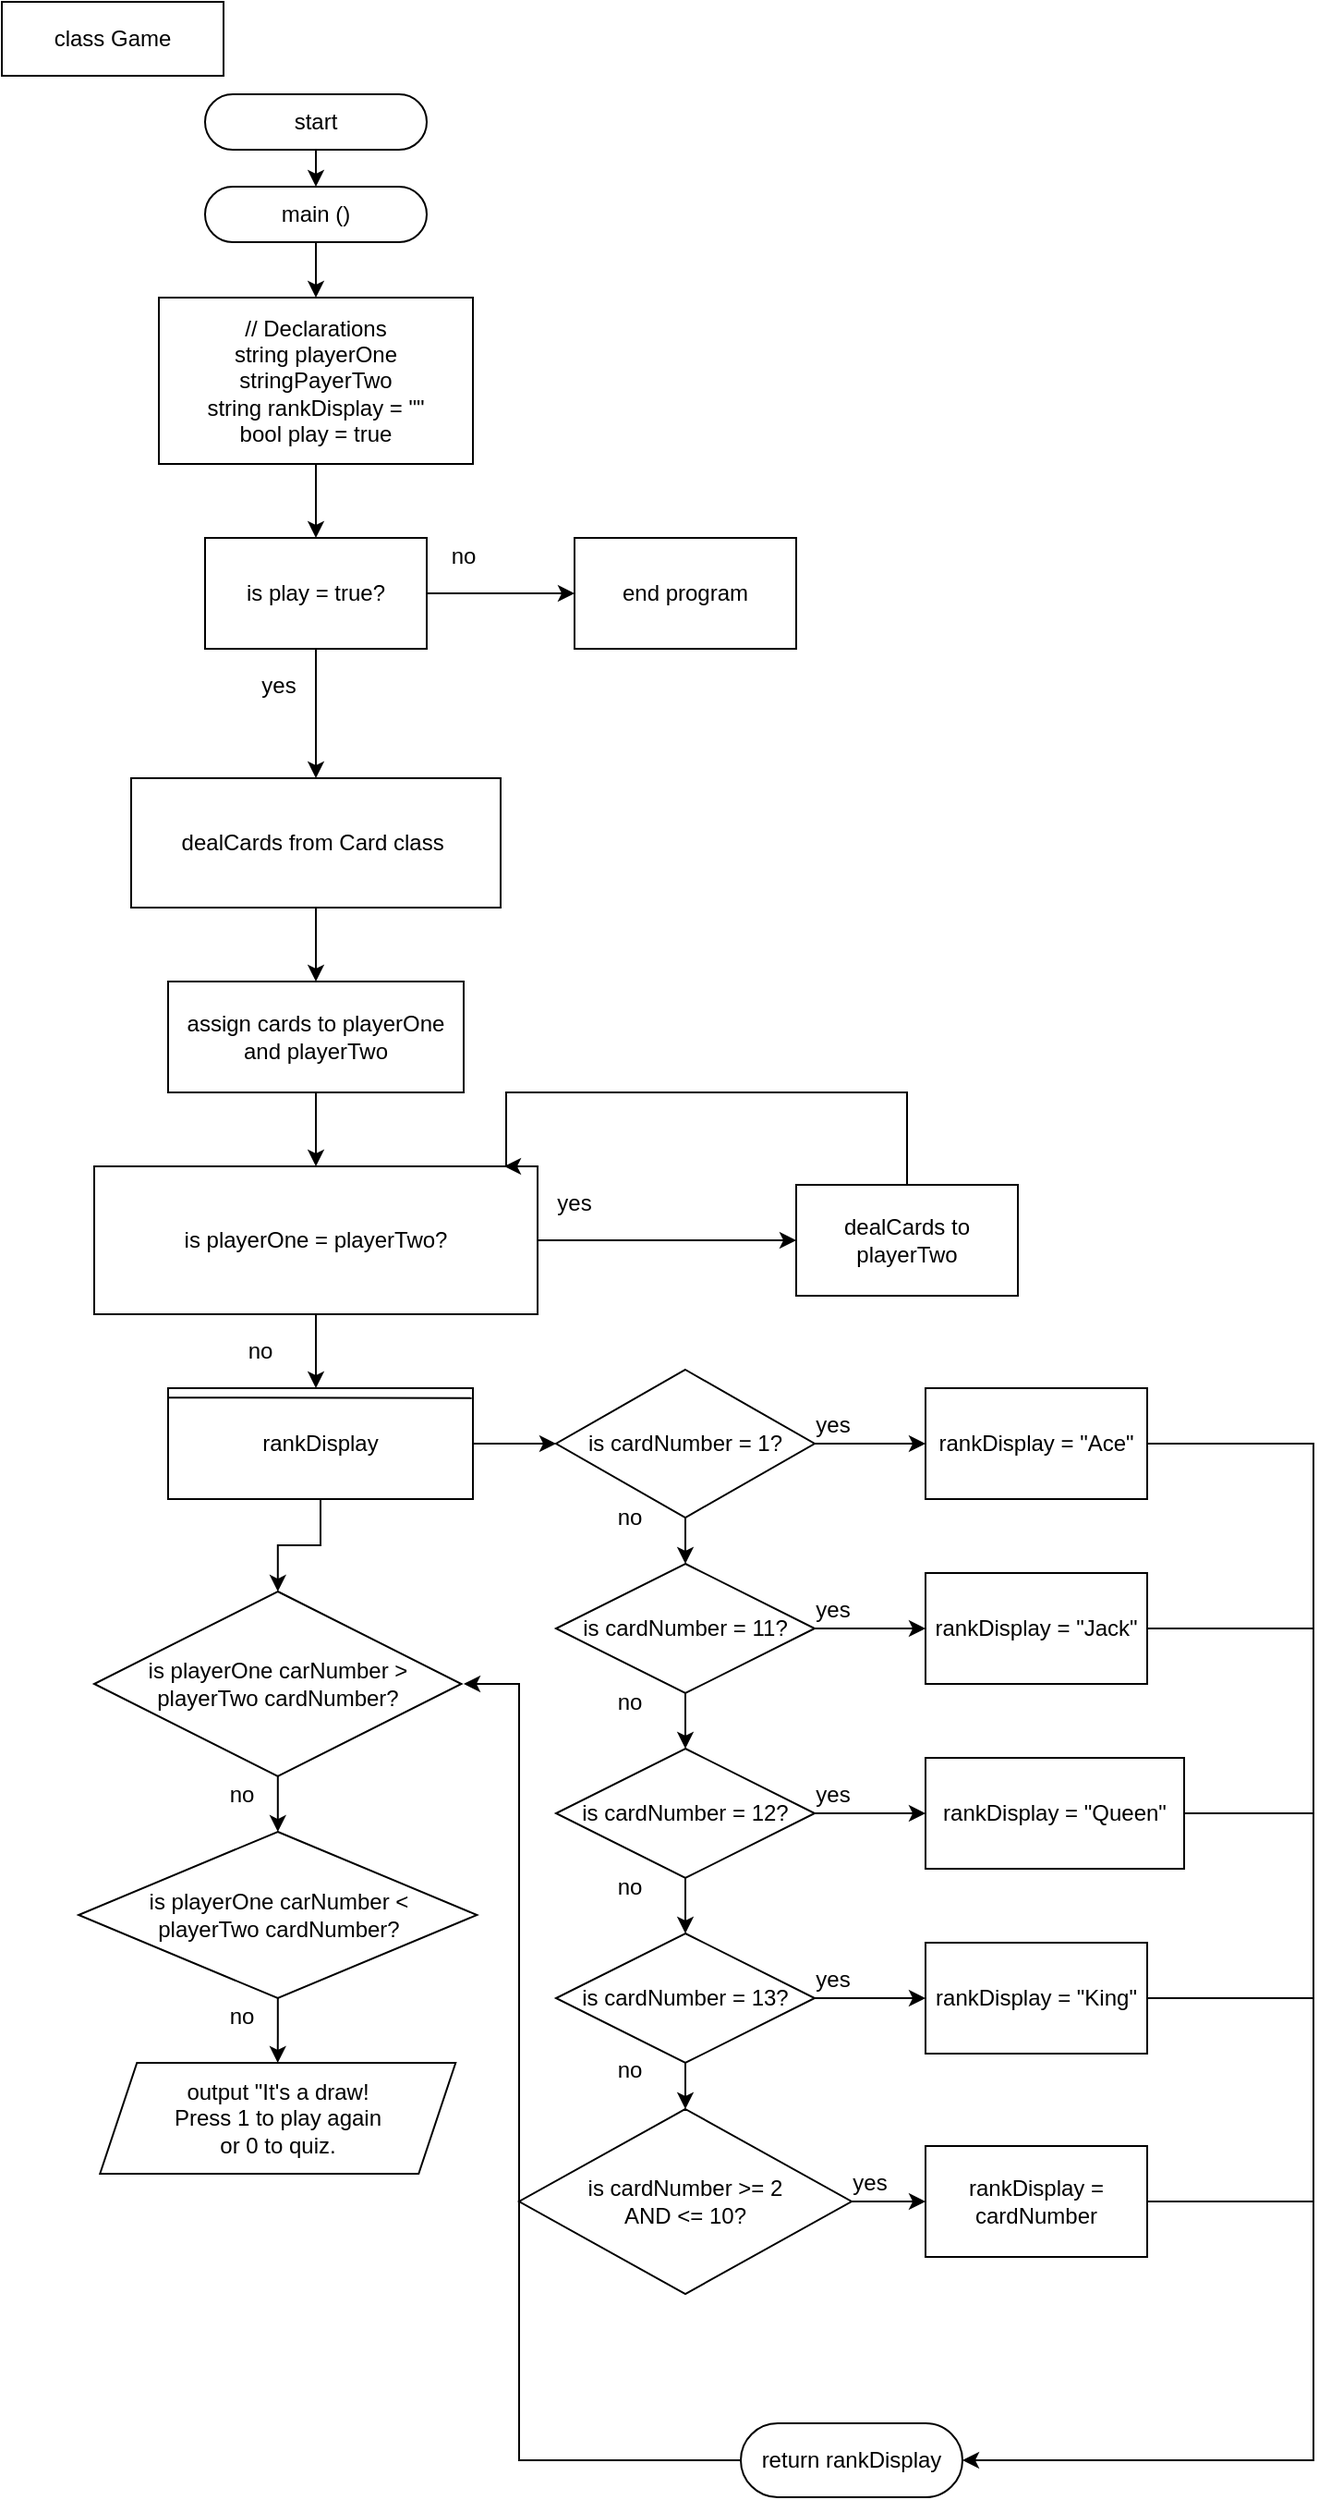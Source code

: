 <mxfile version="13.10.4" type="github">
  <diagram id="C5RBs43oDa-KdzZeNtuy" name="Page-1">
    <mxGraphModel dx="777" dy="538" grid="1" gridSize="10" guides="1" tooltips="1" connect="1" arrows="1" fold="1" page="1" pageScale="1" pageWidth="827" pageHeight="1169" math="0" shadow="0">
      <root>
        <mxCell id="WIyWlLk6GJQsqaUBKTNV-0" />
        <mxCell id="WIyWlLk6GJQsqaUBKTNV-1" parent="WIyWlLk6GJQsqaUBKTNV-0" />
        <mxCell id="ioobSqvoQFyh90W7_Rea-0" value="class Game" style="rounded=0;whiteSpace=wrap;html=1;" parent="WIyWlLk6GJQsqaUBKTNV-1" vertex="1">
          <mxGeometry x="50" y="40" width="120" height="40" as="geometry" />
        </mxCell>
        <mxCell id="ioobSqvoQFyh90W7_Rea-4" value="" style="edgeStyle=orthogonalEdgeStyle;rounded=0;orthogonalLoop=1;jettySize=auto;html=1;" parent="WIyWlLk6GJQsqaUBKTNV-1" source="ioobSqvoQFyh90W7_Rea-1" target="ioobSqvoQFyh90W7_Rea-2" edge="1">
          <mxGeometry relative="1" as="geometry" />
        </mxCell>
        <mxCell id="ioobSqvoQFyh90W7_Rea-1" value="main ()" style="rounded=1;whiteSpace=wrap;html=1;arcSize=50;" parent="WIyWlLk6GJQsqaUBKTNV-1" vertex="1">
          <mxGeometry x="160" y="140" width="120" height="30" as="geometry" />
        </mxCell>
        <mxCell id="0O3uf4wftiaskGtzbC3r-9" value="" style="edgeStyle=orthogonalEdgeStyle;rounded=0;orthogonalLoop=1;jettySize=auto;html=1;" edge="1" parent="WIyWlLk6GJQsqaUBKTNV-1" source="ioobSqvoQFyh90W7_Rea-2" target="0O3uf4wftiaskGtzbC3r-8">
          <mxGeometry relative="1" as="geometry" />
        </mxCell>
        <mxCell id="ioobSqvoQFyh90W7_Rea-2" value="// Declarations&lt;br&gt;string playerOne&lt;br&gt;stringPayerTwo&lt;br&gt;string rankDisplay = &quot;&quot;&lt;br&gt;bool play = true&lt;br&gt;" style="rounded=0;whiteSpace=wrap;html=1;" parent="WIyWlLk6GJQsqaUBKTNV-1" vertex="1">
          <mxGeometry x="135" y="200" width="170" height="90" as="geometry" />
        </mxCell>
        <mxCell id="0O3uf4wftiaskGtzbC3r-59" value="" style="edgeStyle=orthogonalEdgeStyle;rounded=0;orthogonalLoop=1;jettySize=auto;html=1;entryX=0;entryY=0.5;entryDx=0;entryDy=0;" edge="1" parent="WIyWlLk6GJQsqaUBKTNV-1" source="ioobSqvoQFyh90W7_Rea-15" target="0O3uf4wftiaskGtzbC3r-25">
          <mxGeometry relative="1" as="geometry" />
        </mxCell>
        <mxCell id="0O3uf4wftiaskGtzbC3r-61" value="" style="edgeStyle=orthogonalEdgeStyle;rounded=0;orthogonalLoop=1;jettySize=auto;html=1;" edge="1" parent="WIyWlLk6GJQsqaUBKTNV-1" source="ioobSqvoQFyh90W7_Rea-15" target="0O3uf4wftiaskGtzbC3r-60">
          <mxGeometry relative="1" as="geometry" />
        </mxCell>
        <mxCell id="ioobSqvoQFyh90W7_Rea-15" value="rankDisplay" style="whiteSpace=wrap;html=1;rounded=0;" parent="WIyWlLk6GJQsqaUBKTNV-1" vertex="1">
          <mxGeometry x="140" y="790" width="165" height="60" as="geometry" />
        </mxCell>
        <mxCell id="ioobSqvoQFyh90W7_Rea-17" value="" style="endArrow=none;html=1;entryX=0.996;entryY=0.09;entryDx=0;entryDy=0;entryPerimeter=0;exitX=0;exitY=0.085;exitDx=0;exitDy=0;exitPerimeter=0;" parent="WIyWlLk6GJQsqaUBKTNV-1" source="ioobSqvoQFyh90W7_Rea-15" target="ioobSqvoQFyh90W7_Rea-15" edge="1">
          <mxGeometry width="50" height="50" relative="1" as="geometry">
            <mxPoint x="140" y="329" as="sourcePoint" />
            <mxPoint x="440" y="290" as="targetPoint" />
            <Array as="points" />
          </mxGeometry>
        </mxCell>
        <mxCell id="VpoSWJ3LKGBdVLAW8ZYA-3" value="" style="edgeStyle=orthogonalEdgeStyle;rounded=0;orthogonalLoop=1;jettySize=auto;html=1;" parent="WIyWlLk6GJQsqaUBKTNV-1" source="VpoSWJ3LKGBdVLAW8ZYA-0" edge="1">
          <mxGeometry relative="1" as="geometry">
            <mxPoint x="220" y="140" as="targetPoint" />
          </mxGeometry>
        </mxCell>
        <mxCell id="VpoSWJ3LKGBdVLAW8ZYA-0" value="start" style="rounded=1;whiteSpace=wrap;html=1;arcSize=50;" parent="WIyWlLk6GJQsqaUBKTNV-1" vertex="1">
          <mxGeometry x="160" y="90" width="120" height="30" as="geometry" />
        </mxCell>
        <mxCell id="0O3uf4wftiaskGtzbC3r-3" value="" style="edgeStyle=orthogonalEdgeStyle;rounded=0;orthogonalLoop=1;jettySize=auto;html=1;" edge="1" parent="WIyWlLk6GJQsqaUBKTNV-1" source="0O3uf4wftiaskGtzbC3r-0" target="0O3uf4wftiaskGtzbC3r-2">
          <mxGeometry relative="1" as="geometry" />
        </mxCell>
        <mxCell id="0O3uf4wftiaskGtzbC3r-0" value="dealCards from Card class&amp;nbsp;" style="whiteSpace=wrap;html=1;rounded=0;" vertex="1" parent="WIyWlLk6GJQsqaUBKTNV-1">
          <mxGeometry x="120" y="460" width="200" height="70" as="geometry" />
        </mxCell>
        <mxCell id="0O3uf4wftiaskGtzbC3r-5" value="" style="edgeStyle=orthogonalEdgeStyle;rounded=0;orthogonalLoop=1;jettySize=auto;html=1;" edge="1" parent="WIyWlLk6GJQsqaUBKTNV-1" source="0O3uf4wftiaskGtzbC3r-2" target="0O3uf4wftiaskGtzbC3r-4">
          <mxGeometry relative="1" as="geometry" />
        </mxCell>
        <mxCell id="0O3uf4wftiaskGtzbC3r-2" value="assign cards to playerOne and playerTwo" style="whiteSpace=wrap;html=1;rounded=0;" vertex="1" parent="WIyWlLk6GJQsqaUBKTNV-1">
          <mxGeometry x="140" y="570" width="160" height="60" as="geometry" />
        </mxCell>
        <mxCell id="0O3uf4wftiaskGtzbC3r-17" value="" style="edgeStyle=orthogonalEdgeStyle;rounded=0;orthogonalLoop=1;jettySize=auto;html=1;" edge="1" parent="WIyWlLk6GJQsqaUBKTNV-1" source="0O3uf4wftiaskGtzbC3r-4" target="0O3uf4wftiaskGtzbC3r-16">
          <mxGeometry relative="1" as="geometry" />
        </mxCell>
        <mxCell id="0O3uf4wftiaskGtzbC3r-22" value="" style="edgeStyle=orthogonalEdgeStyle;rounded=0;orthogonalLoop=1;jettySize=auto;html=1;" edge="1" parent="WIyWlLk6GJQsqaUBKTNV-1" source="0O3uf4wftiaskGtzbC3r-4">
          <mxGeometry relative="1" as="geometry">
            <mxPoint x="220" y="790" as="targetPoint" />
          </mxGeometry>
        </mxCell>
        <mxCell id="0O3uf4wftiaskGtzbC3r-4" value="is playerOne = playerTwo?" style="whiteSpace=wrap;html=1;rounded=0;" vertex="1" parent="WIyWlLk6GJQsqaUBKTNV-1">
          <mxGeometry x="100" y="670" width="240" height="80" as="geometry" />
        </mxCell>
        <mxCell id="0O3uf4wftiaskGtzbC3r-11" value="" style="edgeStyle=orthogonalEdgeStyle;rounded=0;orthogonalLoop=1;jettySize=auto;html=1;" edge="1" parent="WIyWlLk6GJQsqaUBKTNV-1" source="0O3uf4wftiaskGtzbC3r-8" target="0O3uf4wftiaskGtzbC3r-10">
          <mxGeometry relative="1" as="geometry" />
        </mxCell>
        <mxCell id="0O3uf4wftiaskGtzbC3r-12" value="" style="edgeStyle=orthogonalEdgeStyle;rounded=0;orthogonalLoop=1;jettySize=auto;html=1;" edge="1" parent="WIyWlLk6GJQsqaUBKTNV-1" source="0O3uf4wftiaskGtzbC3r-8" target="0O3uf4wftiaskGtzbC3r-0">
          <mxGeometry relative="1" as="geometry" />
        </mxCell>
        <mxCell id="0O3uf4wftiaskGtzbC3r-8" value="is play = true?" style="whiteSpace=wrap;html=1;rounded=0;" vertex="1" parent="WIyWlLk6GJQsqaUBKTNV-1">
          <mxGeometry x="160" y="330" width="120" height="60" as="geometry" />
        </mxCell>
        <mxCell id="0O3uf4wftiaskGtzbC3r-10" value="end program" style="whiteSpace=wrap;html=1;rounded=0;" vertex="1" parent="WIyWlLk6GJQsqaUBKTNV-1">
          <mxGeometry x="360" y="330" width="120" height="60" as="geometry" />
        </mxCell>
        <mxCell id="0O3uf4wftiaskGtzbC3r-13" value="no" style="text;html=1;strokeColor=none;fillColor=none;align=center;verticalAlign=middle;whiteSpace=wrap;rounded=0;" vertex="1" parent="WIyWlLk6GJQsqaUBKTNV-1">
          <mxGeometry x="280" y="330" width="40" height="20" as="geometry" />
        </mxCell>
        <mxCell id="0O3uf4wftiaskGtzbC3r-14" value="yes" style="text;html=1;strokeColor=none;fillColor=none;align=center;verticalAlign=middle;whiteSpace=wrap;rounded=0;" vertex="1" parent="WIyWlLk6GJQsqaUBKTNV-1">
          <mxGeometry x="180" y="400" width="40" height="20" as="geometry" />
        </mxCell>
        <mxCell id="0O3uf4wftiaskGtzbC3r-20" value="" style="edgeStyle=orthogonalEdgeStyle;rounded=0;orthogonalLoop=1;jettySize=auto;html=1;" edge="1" parent="WIyWlLk6GJQsqaUBKTNV-1" source="0O3uf4wftiaskGtzbC3r-16">
          <mxGeometry relative="1" as="geometry">
            <mxPoint x="322" y="670" as="targetPoint" />
            <Array as="points">
              <mxPoint x="540" y="630" />
              <mxPoint x="323" y="630" />
            </Array>
          </mxGeometry>
        </mxCell>
        <mxCell id="0O3uf4wftiaskGtzbC3r-16" value="dealCards to playerTwo&lt;span style=&quot;color: rgba(0 , 0 , 0 , 0) ; font-family: monospace ; font-size: 0px&quot;&gt;%3CmxGraphModel%3E%3Croot%3E%3CmxCell%20id%3D%220%22%2F%3E%3CmxCell%20id%3D%221%22%20parent%3D%220%22%2F%3E%3CmxCell%20id%3D%222%22%20value%3D%22No%22%20style%3D%22text%3Bhtml%3D1%3BstrokeColor%3Dnone%3BfillColor%3Dnone%3Balign%3Dcenter%3BverticalAlign%3Dmiddle%3BwhiteSpace%3Dwrap%3Brounded%3D0%3B%22%20vertex%3D%221%22%20parent%3D%221%22%3E%3CmxGeometry%20x%3D%22280%22%20y%3D%22330%22%20width%3D%2240%22%20height%3D%2220%22%20as%3D%22geometry%22%2F%3E%3C%2FmxCell%3E%3C%2Froot%3E%3C%2FmxGraphModel%3E&lt;/span&gt;" style="whiteSpace=wrap;html=1;rounded=0;" vertex="1" parent="WIyWlLk6GJQsqaUBKTNV-1">
          <mxGeometry x="480" y="680" width="120" height="60" as="geometry" />
        </mxCell>
        <mxCell id="0O3uf4wftiaskGtzbC3r-18" value="yes" style="text;html=1;strokeColor=none;fillColor=none;align=center;verticalAlign=middle;whiteSpace=wrap;rounded=0;" vertex="1" parent="WIyWlLk6GJQsqaUBKTNV-1">
          <mxGeometry x="340" y="680" width="40" height="20" as="geometry" />
        </mxCell>
        <mxCell id="0O3uf4wftiaskGtzbC3r-23" value="no" style="text;html=1;strokeColor=none;fillColor=none;align=center;verticalAlign=middle;whiteSpace=wrap;rounded=0;" vertex="1" parent="WIyWlLk6GJQsqaUBKTNV-1">
          <mxGeometry x="170" y="760" width="40" height="20" as="geometry" />
        </mxCell>
        <mxCell id="0O3uf4wftiaskGtzbC3r-29" value="" style="edgeStyle=orthogonalEdgeStyle;rounded=0;orthogonalLoop=1;jettySize=auto;html=1;" edge="1" parent="WIyWlLk6GJQsqaUBKTNV-1" source="0O3uf4wftiaskGtzbC3r-25" target="0O3uf4wftiaskGtzbC3r-28">
          <mxGeometry relative="1" as="geometry" />
        </mxCell>
        <mxCell id="0O3uf4wftiaskGtzbC3r-34" value="" style="edgeStyle=orthogonalEdgeStyle;rounded=0;orthogonalLoop=1;jettySize=auto;html=1;" edge="1" parent="WIyWlLk6GJQsqaUBKTNV-1" source="0O3uf4wftiaskGtzbC3r-25" target="0O3uf4wftiaskGtzbC3r-33">
          <mxGeometry relative="1" as="geometry" />
        </mxCell>
        <mxCell id="0O3uf4wftiaskGtzbC3r-25" value="is cardNumber = 1?" style="rhombus;whiteSpace=wrap;html=1;" vertex="1" parent="WIyWlLk6GJQsqaUBKTNV-1">
          <mxGeometry x="350" y="780" width="140" height="80" as="geometry" />
        </mxCell>
        <mxCell id="0O3uf4wftiaskGtzbC3r-36" value="" style="edgeStyle=orthogonalEdgeStyle;rounded=0;orthogonalLoop=1;jettySize=auto;html=1;" edge="1" parent="WIyWlLk6GJQsqaUBKTNV-1" source="0O3uf4wftiaskGtzbC3r-28" target="0O3uf4wftiaskGtzbC3r-35">
          <mxGeometry relative="1" as="geometry" />
        </mxCell>
        <mxCell id="0O3uf4wftiaskGtzbC3r-39" value="" style="edgeStyle=orthogonalEdgeStyle;rounded=0;orthogonalLoop=1;jettySize=auto;html=1;" edge="1" parent="WIyWlLk6GJQsqaUBKTNV-1" source="0O3uf4wftiaskGtzbC3r-28" target="0O3uf4wftiaskGtzbC3r-38">
          <mxGeometry relative="1" as="geometry" />
        </mxCell>
        <mxCell id="0O3uf4wftiaskGtzbC3r-28" value="is cardNumber = 11?" style="rhombus;whiteSpace=wrap;html=1;" vertex="1" parent="WIyWlLk6GJQsqaUBKTNV-1">
          <mxGeometry x="350" y="885" width="140" height="70" as="geometry" />
        </mxCell>
        <mxCell id="0O3uf4wftiaskGtzbC3r-63" value="" style="edgeStyle=orthogonalEdgeStyle;rounded=0;orthogonalLoop=1;jettySize=auto;html=1;" edge="1" parent="WIyWlLk6GJQsqaUBKTNV-1" source="0O3uf4wftiaskGtzbC3r-33">
          <mxGeometry relative="1" as="geometry">
            <mxPoint x="570" y="1370" as="targetPoint" />
            <Array as="points">
              <mxPoint x="760" y="820" />
              <mxPoint x="760" y="1370" />
            </Array>
          </mxGeometry>
        </mxCell>
        <mxCell id="0O3uf4wftiaskGtzbC3r-33" value="rankDisplay = &quot;Ace&quot;" style="whiteSpace=wrap;html=1;rounded=0;" vertex="1" parent="WIyWlLk6GJQsqaUBKTNV-1">
          <mxGeometry x="550" y="790" width="120" height="60" as="geometry" />
        </mxCell>
        <mxCell id="0O3uf4wftiaskGtzbC3r-35" value="rankDisplay = &quot;Jack&quot;" style="whiteSpace=wrap;html=1;rounded=0;" vertex="1" parent="WIyWlLk6GJQsqaUBKTNV-1">
          <mxGeometry x="550" y="890" width="120" height="60" as="geometry" />
        </mxCell>
        <mxCell id="0O3uf4wftiaskGtzbC3r-41" value="" style="edgeStyle=orthogonalEdgeStyle;rounded=0;orthogonalLoop=1;jettySize=auto;html=1;" edge="1" parent="WIyWlLk6GJQsqaUBKTNV-1" source="0O3uf4wftiaskGtzbC3r-38" target="0O3uf4wftiaskGtzbC3r-40">
          <mxGeometry relative="1" as="geometry" />
        </mxCell>
        <mxCell id="0O3uf4wftiaskGtzbC3r-43" value="" style="edgeStyle=orthogonalEdgeStyle;rounded=0;orthogonalLoop=1;jettySize=auto;html=1;" edge="1" parent="WIyWlLk6GJQsqaUBKTNV-1" source="0O3uf4wftiaskGtzbC3r-38" target="0O3uf4wftiaskGtzbC3r-42">
          <mxGeometry relative="1" as="geometry" />
        </mxCell>
        <mxCell id="0O3uf4wftiaskGtzbC3r-38" value="is cardNumber = 12?" style="rhombus;whiteSpace=wrap;html=1;" vertex="1" parent="WIyWlLk6GJQsqaUBKTNV-1">
          <mxGeometry x="350" y="985" width="140" height="70" as="geometry" />
        </mxCell>
        <mxCell id="0O3uf4wftiaskGtzbC3r-67" value="" style="endArrow=none;html=1;" edge="1" parent="WIyWlLk6GJQsqaUBKTNV-1" source="0O3uf4wftiaskGtzbC3r-40">
          <mxGeometry relative="1" as="geometry">
            <mxPoint x="760" y="1020" as="targetPoint" />
          </mxGeometry>
        </mxCell>
        <mxCell id="0O3uf4wftiaskGtzbC3r-40" value="rankDisplay = &quot;Queen&quot;" style="whiteSpace=wrap;html=1;rounded=0;" vertex="1" parent="WIyWlLk6GJQsqaUBKTNV-1">
          <mxGeometry x="550" y="990" width="140" height="60" as="geometry" />
        </mxCell>
        <mxCell id="0O3uf4wftiaskGtzbC3r-45" value="" style="edgeStyle=orthogonalEdgeStyle;rounded=0;orthogonalLoop=1;jettySize=auto;html=1;" edge="1" parent="WIyWlLk6GJQsqaUBKTNV-1" source="0O3uf4wftiaskGtzbC3r-42" target="0O3uf4wftiaskGtzbC3r-44">
          <mxGeometry relative="1" as="geometry" />
        </mxCell>
        <mxCell id="0O3uf4wftiaskGtzbC3r-57" value="" style="edgeStyle=orthogonalEdgeStyle;rounded=0;orthogonalLoop=1;jettySize=auto;html=1;" edge="1" parent="WIyWlLk6GJQsqaUBKTNV-1" source="0O3uf4wftiaskGtzbC3r-42" target="0O3uf4wftiaskGtzbC3r-54">
          <mxGeometry relative="1" as="geometry" />
        </mxCell>
        <mxCell id="0O3uf4wftiaskGtzbC3r-42" value="is cardNumber = 13?" style="rhombus;whiteSpace=wrap;html=1;" vertex="1" parent="WIyWlLk6GJQsqaUBKTNV-1">
          <mxGeometry x="350" y="1085" width="140" height="70" as="geometry" />
        </mxCell>
        <mxCell id="0O3uf4wftiaskGtzbC3r-69" value="" style="endArrow=none;html=1;" edge="1" parent="WIyWlLk6GJQsqaUBKTNV-1" source="0O3uf4wftiaskGtzbC3r-44">
          <mxGeometry relative="1" as="geometry">
            <mxPoint x="760" y="1120" as="targetPoint" />
          </mxGeometry>
        </mxCell>
        <mxCell id="0O3uf4wftiaskGtzbC3r-44" value="rankDisplay = &quot;King&quot;" style="whiteSpace=wrap;html=1;rounded=0;" vertex="1" parent="WIyWlLk6GJQsqaUBKTNV-1">
          <mxGeometry x="550" y="1090" width="120" height="60" as="geometry" />
        </mxCell>
        <mxCell id="0O3uf4wftiaskGtzbC3r-46" value="yes" style="text;html=1;strokeColor=none;fillColor=none;align=center;verticalAlign=middle;whiteSpace=wrap;rounded=0;" vertex="1" parent="WIyWlLk6GJQsqaUBKTNV-1">
          <mxGeometry x="480" y="800" width="40" height="20" as="geometry" />
        </mxCell>
        <mxCell id="0O3uf4wftiaskGtzbC3r-47" value="yes" style="text;html=1;strokeColor=none;fillColor=none;align=center;verticalAlign=middle;whiteSpace=wrap;rounded=0;" vertex="1" parent="WIyWlLk6GJQsqaUBKTNV-1">
          <mxGeometry x="480" y="900" width="40" height="20" as="geometry" />
        </mxCell>
        <mxCell id="0O3uf4wftiaskGtzbC3r-48" value="yes" style="text;html=1;strokeColor=none;fillColor=none;align=center;verticalAlign=middle;whiteSpace=wrap;rounded=0;" vertex="1" parent="WIyWlLk6GJQsqaUBKTNV-1">
          <mxGeometry x="480" y="1000" width="40" height="20" as="geometry" />
        </mxCell>
        <mxCell id="0O3uf4wftiaskGtzbC3r-49" value="yes" style="text;html=1;strokeColor=none;fillColor=none;align=center;verticalAlign=middle;whiteSpace=wrap;rounded=0;" vertex="1" parent="WIyWlLk6GJQsqaUBKTNV-1">
          <mxGeometry x="480" y="1100" width="40" height="20" as="geometry" />
        </mxCell>
        <mxCell id="0O3uf4wftiaskGtzbC3r-50" value="no" style="text;html=1;strokeColor=none;fillColor=none;align=center;verticalAlign=middle;whiteSpace=wrap;rounded=0;" vertex="1" parent="WIyWlLk6GJQsqaUBKTNV-1">
          <mxGeometry x="370" y="850" width="40" height="20" as="geometry" />
        </mxCell>
        <mxCell id="0O3uf4wftiaskGtzbC3r-51" value="no" style="text;html=1;strokeColor=none;fillColor=none;align=center;verticalAlign=middle;whiteSpace=wrap;rounded=0;" vertex="1" parent="WIyWlLk6GJQsqaUBKTNV-1">
          <mxGeometry x="370" y="950" width="40" height="20" as="geometry" />
        </mxCell>
        <mxCell id="0O3uf4wftiaskGtzbC3r-52" value="no" style="text;html=1;strokeColor=none;fillColor=none;align=center;verticalAlign=middle;whiteSpace=wrap;rounded=0;" vertex="1" parent="WIyWlLk6GJQsqaUBKTNV-1">
          <mxGeometry x="370" y="1050" width="40" height="20" as="geometry" />
        </mxCell>
        <mxCell id="0O3uf4wftiaskGtzbC3r-53" value="" style="edgeStyle=orthogonalEdgeStyle;rounded=0;orthogonalLoop=1;jettySize=auto;html=1;" edge="1" parent="WIyWlLk6GJQsqaUBKTNV-1" source="0O3uf4wftiaskGtzbC3r-54" target="0O3uf4wftiaskGtzbC3r-55">
          <mxGeometry relative="1" as="geometry" />
        </mxCell>
        <mxCell id="0O3uf4wftiaskGtzbC3r-54" value="is cardNumber &amp;gt;= 2 &lt;br&gt;AND &amp;lt;= 10?" style="rhombus;whiteSpace=wrap;html=1;" vertex="1" parent="WIyWlLk6GJQsqaUBKTNV-1">
          <mxGeometry x="330" y="1180" width="180" height="100" as="geometry" />
        </mxCell>
        <mxCell id="0O3uf4wftiaskGtzbC3r-71" value="" style="endArrow=none;html=1;" edge="1" parent="WIyWlLk6GJQsqaUBKTNV-1" source="0O3uf4wftiaskGtzbC3r-55">
          <mxGeometry relative="1" as="geometry">
            <mxPoint x="760" y="1230" as="targetPoint" />
          </mxGeometry>
        </mxCell>
        <mxCell id="0O3uf4wftiaskGtzbC3r-55" value="rankDisplay = cardNumber" style="whiteSpace=wrap;html=1;rounded=0;" vertex="1" parent="WIyWlLk6GJQsqaUBKTNV-1">
          <mxGeometry x="550" y="1200" width="120" height="60" as="geometry" />
        </mxCell>
        <mxCell id="0O3uf4wftiaskGtzbC3r-56" value="yes" style="text;html=1;strokeColor=none;fillColor=none;align=center;verticalAlign=middle;whiteSpace=wrap;rounded=0;" vertex="1" parent="WIyWlLk6GJQsqaUBKTNV-1">
          <mxGeometry x="500" y="1210" width="40" height="20" as="geometry" />
        </mxCell>
        <mxCell id="0O3uf4wftiaskGtzbC3r-58" value="no" style="text;html=1;strokeColor=none;fillColor=none;align=center;verticalAlign=middle;whiteSpace=wrap;rounded=0;" vertex="1" parent="WIyWlLk6GJQsqaUBKTNV-1">
          <mxGeometry x="370" y="1149" width="40" height="20" as="geometry" />
        </mxCell>
        <mxCell id="0O3uf4wftiaskGtzbC3r-79" value="" style="edgeStyle=orthogonalEdgeStyle;rounded=0;orthogonalLoop=1;jettySize=auto;html=1;" edge="1" parent="WIyWlLk6GJQsqaUBKTNV-1" source="0O3uf4wftiaskGtzbC3r-60" target="0O3uf4wftiaskGtzbC3r-78">
          <mxGeometry relative="1" as="geometry" />
        </mxCell>
        <mxCell id="0O3uf4wftiaskGtzbC3r-60" value="is playerOne carNumber &amp;gt; playerTwo cardNumber?" style="rhombus;whiteSpace=wrap;html=1;" vertex="1" parent="WIyWlLk6GJQsqaUBKTNV-1">
          <mxGeometry x="100" y="900" width="198.75" height="100" as="geometry" />
        </mxCell>
        <mxCell id="0O3uf4wftiaskGtzbC3r-75" value="" style="edgeStyle=orthogonalEdgeStyle;rounded=0;orthogonalLoop=1;jettySize=auto;html=1;" edge="1" parent="WIyWlLk6GJQsqaUBKTNV-1" source="0O3uf4wftiaskGtzbC3r-73">
          <mxGeometry relative="1" as="geometry">
            <mxPoint x="300" y="950" as="targetPoint" />
            <Array as="points">
              <mxPoint x="330" y="1370" />
              <mxPoint x="330" y="950" />
            </Array>
          </mxGeometry>
        </mxCell>
        <mxCell id="0O3uf4wftiaskGtzbC3r-73" value="return rankDisplay" style="rounded=1;whiteSpace=wrap;html=1;arcSize=50;" vertex="1" parent="WIyWlLk6GJQsqaUBKTNV-1">
          <mxGeometry x="450" y="1350" width="120" height="40" as="geometry" />
        </mxCell>
        <mxCell id="0O3uf4wftiaskGtzbC3r-76" value="" style="endArrow=none;html=1;" edge="1" parent="WIyWlLk6GJQsqaUBKTNV-1">
          <mxGeometry width="50" height="50" relative="1" as="geometry">
            <mxPoint x="670" y="920" as="sourcePoint" />
            <mxPoint x="760" y="920" as="targetPoint" />
          </mxGeometry>
        </mxCell>
        <mxCell id="0O3uf4wftiaskGtzbC3r-87" value="" style="edgeStyle=orthogonalEdgeStyle;rounded=0;orthogonalLoop=1;jettySize=auto;html=1;" edge="1" parent="WIyWlLk6GJQsqaUBKTNV-1" source="0O3uf4wftiaskGtzbC3r-78" target="0O3uf4wftiaskGtzbC3r-86">
          <mxGeometry relative="1" as="geometry" />
        </mxCell>
        <mxCell id="0O3uf4wftiaskGtzbC3r-78" value="is playerOne carNumber &amp;lt;&lt;br&gt;playerTwo cardNumber?" style="rhombus;whiteSpace=wrap;html=1;" vertex="1" parent="WIyWlLk6GJQsqaUBKTNV-1">
          <mxGeometry x="91.56" y="1030" width="215.63" height="90" as="geometry" />
        </mxCell>
        <mxCell id="0O3uf4wftiaskGtzbC3r-80" value="no" style="text;html=1;strokeColor=none;fillColor=none;align=center;verticalAlign=middle;whiteSpace=wrap;rounded=0;" vertex="1" parent="WIyWlLk6GJQsqaUBKTNV-1">
          <mxGeometry x="160" y="1000" width="40" height="20" as="geometry" />
        </mxCell>
        <mxCell id="0O3uf4wftiaskGtzbC3r-81" value="no" style="text;html=1;strokeColor=none;fillColor=none;align=center;verticalAlign=middle;whiteSpace=wrap;rounded=0;" vertex="1" parent="WIyWlLk6GJQsqaUBKTNV-1">
          <mxGeometry x="160" y="1120" width="40" height="20" as="geometry" />
        </mxCell>
        <mxCell id="0O3uf4wftiaskGtzbC3r-86" value="output &quot;It&#39;s a draw! &lt;br&gt;Press 1 to play again &lt;br&gt;or 0 to quiz." style="shape=parallelogram;perimeter=parallelogramPerimeter;whiteSpace=wrap;html=1;fixedSize=1;rounded=0;" vertex="1" parent="WIyWlLk6GJQsqaUBKTNV-1">
          <mxGeometry x="103.13" y="1155" width="192.5" height="60" as="geometry" />
        </mxCell>
      </root>
    </mxGraphModel>
  </diagram>
</mxfile>
